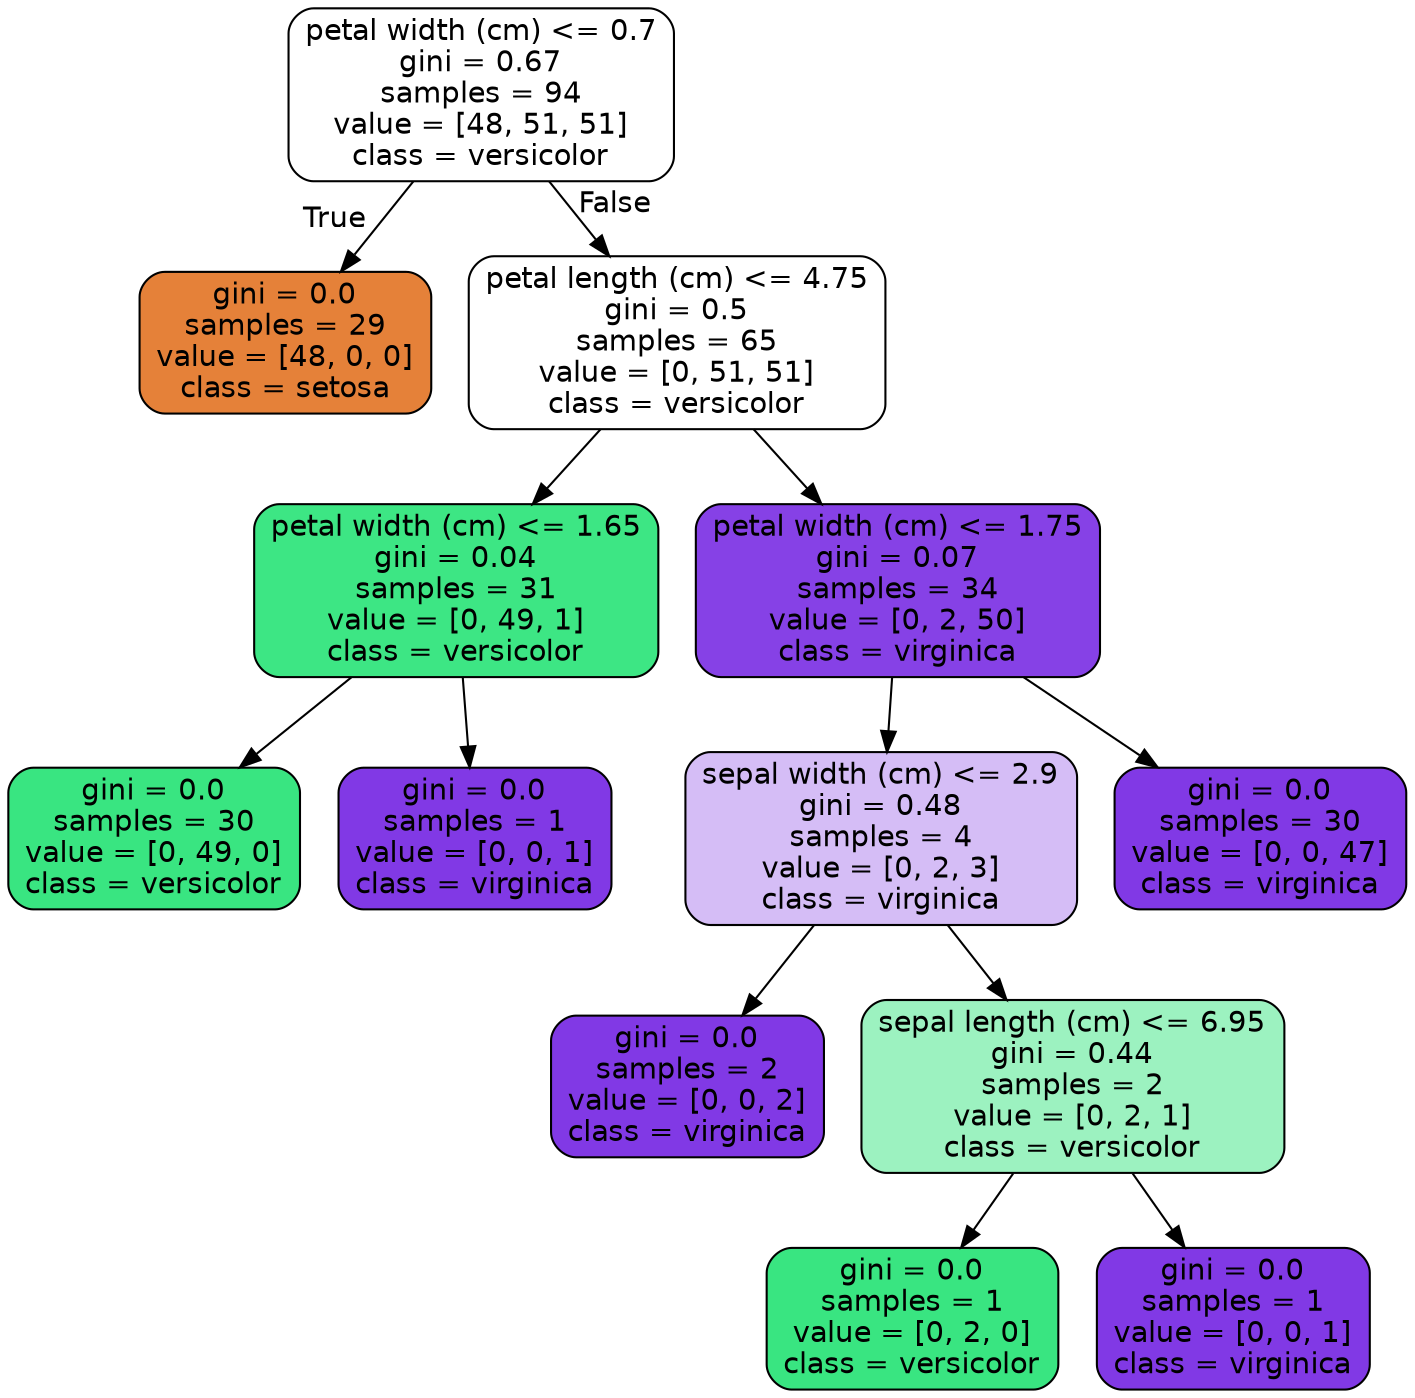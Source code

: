 digraph Tree {
node [shape=box, style="filled, rounded", color="black", fontname="helvetica"] ;
edge [fontname="helvetica"] ;
0 [label="petal width (cm) <= 0.7\ngini = 0.67\nsamples = 94\nvalue = [48, 51, 51]\nclass = versicolor", fillcolor="#ffffff"] ;
1 [label="gini = 0.0\nsamples = 29\nvalue = [48, 0, 0]\nclass = setosa", fillcolor="#e58139"] ;
0 -> 1 [labeldistance=2.5, labelangle=45, headlabel="True"] ;
2 [label="petal length (cm) <= 4.75\ngini = 0.5\nsamples = 65\nvalue = [0, 51, 51]\nclass = versicolor", fillcolor="#ffffff"] ;
0 -> 2 [labeldistance=2.5, labelangle=-45, headlabel="False"] ;
3 [label="petal width (cm) <= 1.65\ngini = 0.04\nsamples = 31\nvalue = [0, 49, 1]\nclass = versicolor", fillcolor="#3de684"] ;
2 -> 3 ;
4 [label="gini = 0.0\nsamples = 30\nvalue = [0, 49, 0]\nclass = versicolor", fillcolor="#39e581"] ;
3 -> 4 ;
5 [label="gini = 0.0\nsamples = 1\nvalue = [0, 0, 1]\nclass = virginica", fillcolor="#8139e5"] ;
3 -> 5 ;
6 [label="petal width (cm) <= 1.75\ngini = 0.07\nsamples = 34\nvalue = [0, 2, 50]\nclass = virginica", fillcolor="#8641e6"] ;
2 -> 6 ;
7 [label="sepal width (cm) <= 2.9\ngini = 0.48\nsamples = 4\nvalue = [0, 2, 3]\nclass = virginica", fillcolor="#d5bdf6"] ;
6 -> 7 ;
8 [label="gini = 0.0\nsamples = 2\nvalue = [0, 0, 2]\nclass = virginica", fillcolor="#8139e5"] ;
7 -> 8 ;
9 [label="sepal length (cm) <= 6.95\ngini = 0.44\nsamples = 2\nvalue = [0, 2, 1]\nclass = versicolor", fillcolor="#9cf2c0"] ;
7 -> 9 ;
10 [label="gini = 0.0\nsamples = 1\nvalue = [0, 2, 0]\nclass = versicolor", fillcolor="#39e581"] ;
9 -> 10 ;
11 [label="gini = 0.0\nsamples = 1\nvalue = [0, 0, 1]\nclass = virginica", fillcolor="#8139e5"] ;
9 -> 11 ;
12 [label="gini = 0.0\nsamples = 30\nvalue = [0, 0, 47]\nclass = virginica", fillcolor="#8139e5"] ;
6 -> 12 ;
}